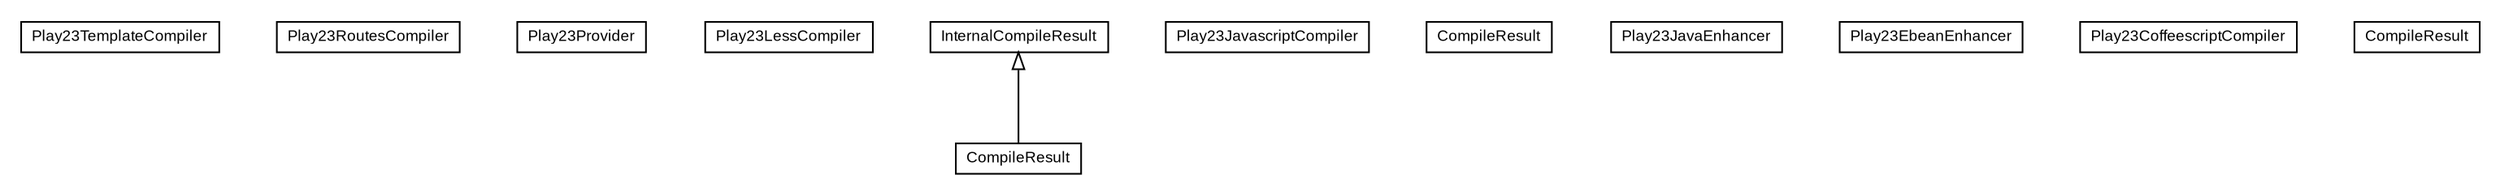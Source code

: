 #!/usr/local/bin/dot
#
# Class diagram 
# Generated by UMLGraph version R5_6-24-gf6e263 (http://www.umlgraph.org/)
#

digraph G {
	edge [fontname="arial",fontsize=10,labelfontname="arial",labelfontsize=10];
	node [fontname="arial",fontsize=10,shape=plaintext];
	nodesep=0.25;
	ranksep=0.5;
	// com.google.code.play2.provider.play23.Play23TemplateCompiler
	c0 [label=<<table title="com.google.code.play2.provider.play23.Play23TemplateCompiler" border="0" cellborder="1" cellspacing="0" cellpadding="2" port="p" href="./Play23TemplateCompiler.html">
		<tr><td><table border="0" cellspacing="0" cellpadding="1">
<tr><td align="center" balign="center"> Play23TemplateCompiler </td></tr>
		</table></td></tr>
		</table>>, URL="./Play23TemplateCompiler.html", fontname="arial", fontcolor="black", fontsize=9.0];
	// com.google.code.play2.provider.play23.Play23RoutesCompiler
	c1 [label=<<table title="com.google.code.play2.provider.play23.Play23RoutesCompiler" border="0" cellborder="1" cellspacing="0" cellpadding="2" port="p" href="./Play23RoutesCompiler.html">
		<tr><td><table border="0" cellspacing="0" cellpadding="1">
<tr><td align="center" balign="center"> Play23RoutesCompiler </td></tr>
		</table></td></tr>
		</table>>, URL="./Play23RoutesCompiler.html", fontname="arial", fontcolor="black", fontsize=9.0];
	// com.google.code.play2.provider.play23.Play23Provider
	c2 [label=<<table title="com.google.code.play2.provider.play23.Play23Provider" border="0" cellborder="1" cellspacing="0" cellpadding="2" port="p" href="./Play23Provider.html">
		<tr><td><table border="0" cellspacing="0" cellpadding="1">
<tr><td align="center" balign="center"> Play23Provider </td></tr>
		</table></td></tr>
		</table>>, URL="./Play23Provider.html", fontname="arial", fontcolor="black", fontsize=9.0];
	// com.google.code.play2.provider.play23.Play23LessCompiler
	c3 [label=<<table title="com.google.code.play2.provider.play23.Play23LessCompiler" border="0" cellborder="1" cellspacing="0" cellpadding="2" port="p" href="./Play23LessCompiler.html">
		<tr><td><table border="0" cellspacing="0" cellpadding="1">
<tr><td align="center" balign="center"> Play23LessCompiler </td></tr>
		</table></td></tr>
		</table>>, URL="./Play23LessCompiler.html", fontname="arial", fontcolor="black", fontsize=9.0];
	// com.google.code.play2.provider.play23.Play23LessCompiler.CompileResult
	c4 [label=<<table title="com.google.code.play2.provider.play23.Play23LessCompiler.CompileResult" border="0" cellborder="1" cellspacing="0" cellpadding="2" port="p" href="./Play23LessCompiler.CompileResult.html">
		<tr><td><table border="0" cellspacing="0" cellpadding="1">
<tr><td align="center" balign="center"> CompileResult </td></tr>
		</table></td></tr>
		</table>>, URL="./Play23LessCompiler.CompileResult.html", fontname="arial", fontcolor="black", fontsize=9.0];
	// com.google.code.play2.provider.play23.Play23JavascriptCompiler
	c5 [label=<<table title="com.google.code.play2.provider.play23.Play23JavascriptCompiler" border="0" cellborder="1" cellspacing="0" cellpadding="2" port="p" href="./Play23JavascriptCompiler.html">
		<tr><td><table border="0" cellspacing="0" cellpadding="1">
<tr><td align="center" balign="center"> Play23JavascriptCompiler </td></tr>
		</table></td></tr>
		</table>>, URL="./Play23JavascriptCompiler.html", fontname="arial", fontcolor="black", fontsize=9.0];
	// com.google.code.play2.provider.play23.Play23JavascriptCompiler.CompileResult
	c6 [label=<<table title="com.google.code.play2.provider.play23.Play23JavascriptCompiler.CompileResult" border="0" cellborder="1" cellspacing="0" cellpadding="2" port="p" href="./Play23JavascriptCompiler.CompileResult.html">
		<tr><td><table border="0" cellspacing="0" cellpadding="1">
<tr><td align="center" balign="center"> CompileResult </td></tr>
		</table></td></tr>
		</table>>, URL="./Play23JavascriptCompiler.CompileResult.html", fontname="arial", fontcolor="black", fontsize=9.0];
	// com.google.code.play2.provider.play23.Play23JavaEnhancer
	c7 [label=<<table title="com.google.code.play2.provider.play23.Play23JavaEnhancer" border="0" cellborder="1" cellspacing="0" cellpadding="2" port="p" href="./Play23JavaEnhancer.html">
		<tr><td><table border="0" cellspacing="0" cellpadding="1">
<tr><td align="center" balign="center"> Play23JavaEnhancer </td></tr>
		</table></td></tr>
		</table>>, URL="./Play23JavaEnhancer.html", fontname="arial", fontcolor="black", fontsize=9.0];
	// com.google.code.play2.provider.play23.Play23EbeanEnhancer
	c8 [label=<<table title="com.google.code.play2.provider.play23.Play23EbeanEnhancer" border="0" cellborder="1" cellspacing="0" cellpadding="2" port="p" href="./Play23EbeanEnhancer.html">
		<tr><td><table border="0" cellspacing="0" cellpadding="1">
<tr><td align="center" balign="center"> Play23EbeanEnhancer </td></tr>
		</table></td></tr>
		</table>>, URL="./Play23EbeanEnhancer.html", fontname="arial", fontcolor="black", fontsize=9.0];
	// com.google.code.play2.provider.play23.Play23CoffeescriptCompiler
	c9 [label=<<table title="com.google.code.play2.provider.play23.Play23CoffeescriptCompiler" border="0" cellborder="1" cellspacing="0" cellpadding="2" port="p" href="./Play23CoffeescriptCompiler.html">
		<tr><td><table border="0" cellspacing="0" cellpadding="1">
<tr><td align="center" balign="center"> Play23CoffeescriptCompiler </td></tr>
		</table></td></tr>
		</table>>, URL="./Play23CoffeescriptCompiler.html", fontname="arial", fontcolor="black", fontsize=9.0];
	// com.google.code.play2.provider.play23.Play23CoffeescriptCompiler.CompileResult
	c10 [label=<<table title="com.google.code.play2.provider.play23.Play23CoffeescriptCompiler.CompileResult" border="0" cellborder="1" cellspacing="0" cellpadding="2" port="p" href="./Play23CoffeescriptCompiler.CompileResult.html">
		<tr><td><table border="0" cellspacing="0" cellpadding="1">
<tr><td align="center" balign="center"> CompileResult </td></tr>
		</table></td></tr>
		</table>>, URL="./Play23CoffeescriptCompiler.CompileResult.html", fontname="arial", fontcolor="black", fontsize=9.0];
	//com.google.code.play2.provider.play23.Play23LessCompiler.CompileResult extends com.google.code.play2.provider.play23.Play23LessCompiler.InternalCompileResult
	c11:p -> c4:p [dir=back,arrowtail=empty];
	// com.google.code.play2.provider.play23.Play23LessCompiler.InternalCompileResult
	c11 [label=<<table title="com.google.code.play2.provider.play23.Play23LessCompiler.InternalCompileResult" border="0" cellborder="1" cellspacing="0" cellpadding="2" port="p">
		<tr><td><table border="0" cellspacing="0" cellpadding="1">
<tr><td align="center" balign="center"> InternalCompileResult </td></tr>
		</table></td></tr>
		</table>>, URL="null", fontname="arial", fontcolor="black", fontsize=9.0];
}

